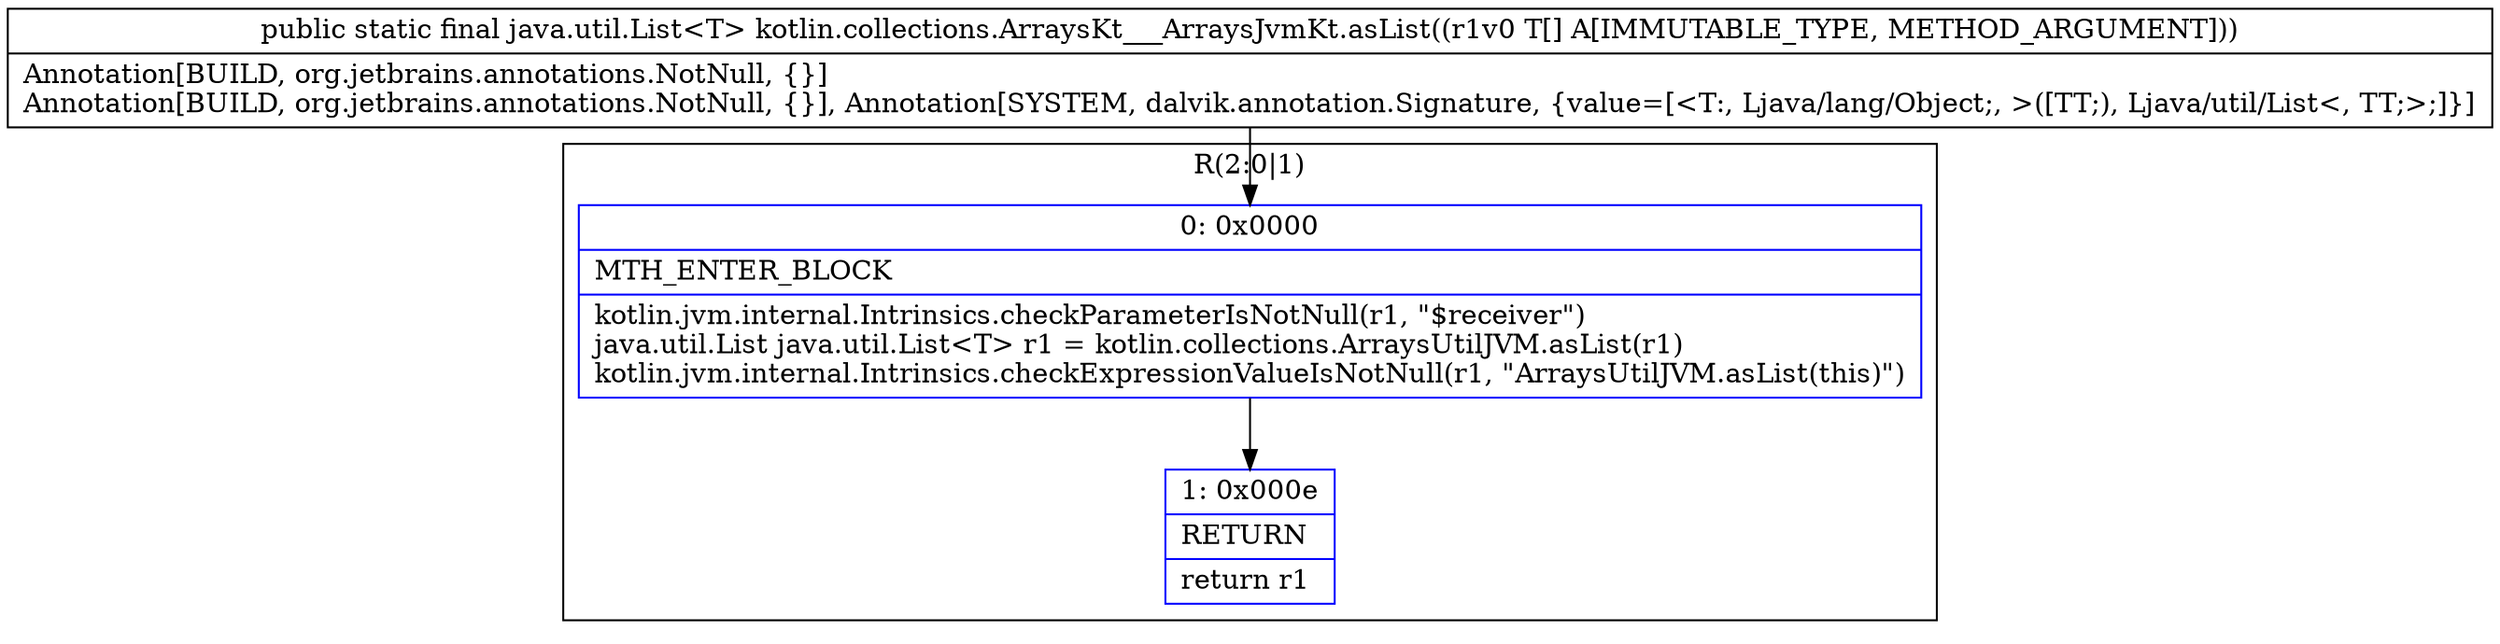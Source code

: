 digraph "CFG forkotlin.collections.ArraysKt___ArraysJvmKt.asList([Ljava\/lang\/Object;)Ljava\/util\/List;" {
subgraph cluster_Region_1434747932 {
label = "R(2:0|1)";
node [shape=record,color=blue];
Node_0 [shape=record,label="{0\:\ 0x0000|MTH_ENTER_BLOCK\l|kotlin.jvm.internal.Intrinsics.checkParameterIsNotNull(r1, \"$receiver\")\ljava.util.List java.util.List\<T\> r1 = kotlin.collections.ArraysUtilJVM.asList(r1)\lkotlin.jvm.internal.Intrinsics.checkExpressionValueIsNotNull(r1, \"ArraysUtilJVM.asList(this)\")\l}"];
Node_1 [shape=record,label="{1\:\ 0x000e|RETURN\l|return r1\l}"];
}
MethodNode[shape=record,label="{public static final java.util.List\<T\> kotlin.collections.ArraysKt___ArraysJvmKt.asList((r1v0 T[] A[IMMUTABLE_TYPE, METHOD_ARGUMENT]))  | Annotation[BUILD, org.jetbrains.annotations.NotNull, \{\}]\lAnnotation[BUILD, org.jetbrains.annotations.NotNull, \{\}], Annotation[SYSTEM, dalvik.annotation.Signature, \{value=[\<T:, Ljava\/lang\/Object;, \>([TT;), Ljava\/util\/List\<, TT;\>;]\}]\l}"];
MethodNode -> Node_0;
Node_0 -> Node_1;
}

